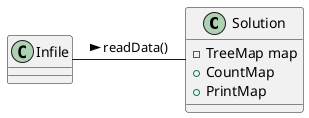 @startuml
'https://plantuml.com/class-diagram

class Solution {
    -TreeMap map
    +CountMap
    +PrintMap
}

Infile - Solution: readData() >


@enduml
